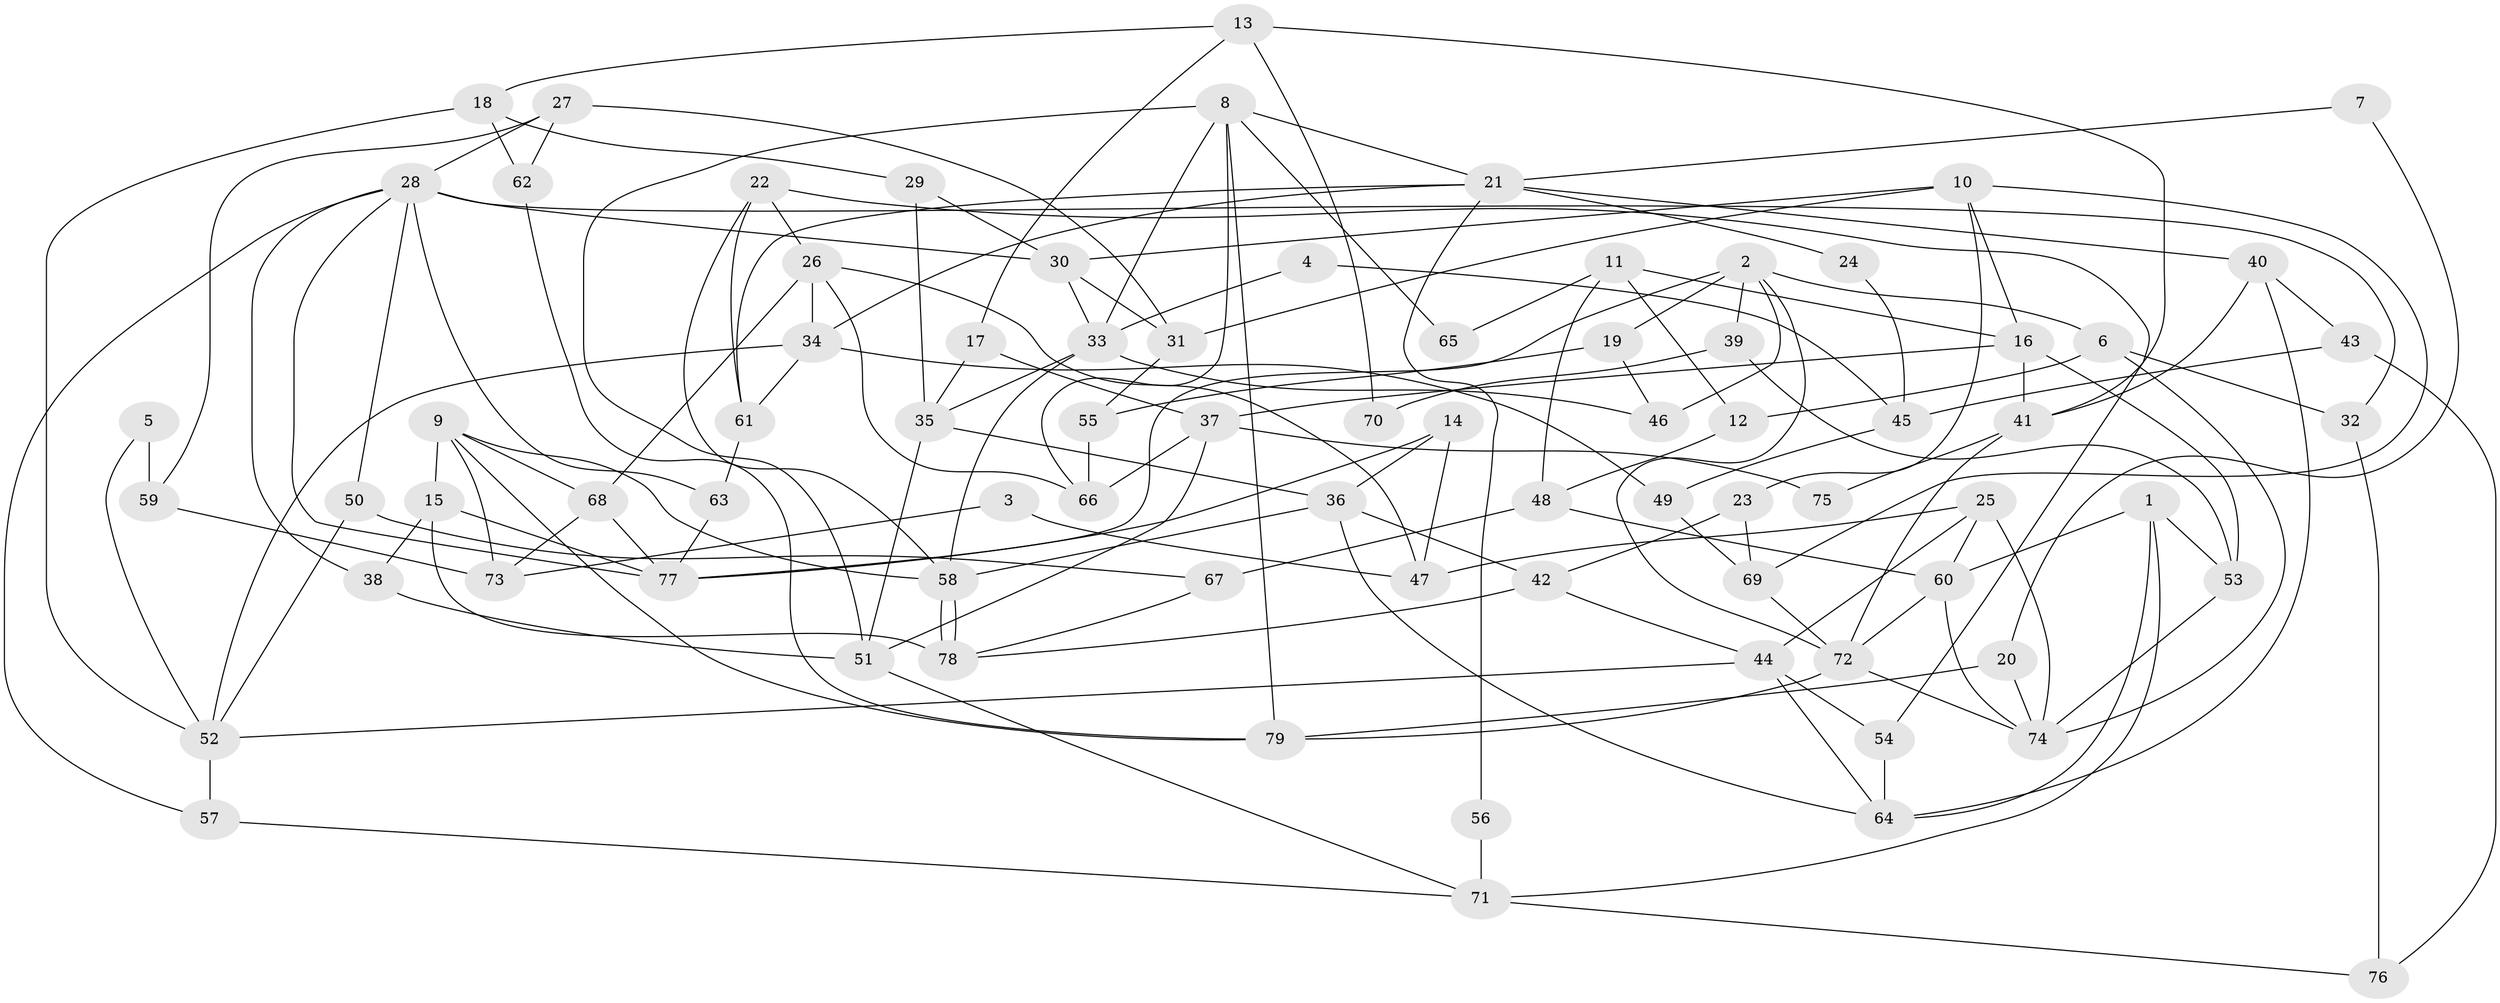 // coarse degree distribution, {3: 0.21739130434782608, 10: 0.043478260869565216, 2: 0.17391304347826086, 14: 0.043478260869565216, 8: 0.08695652173913043, 13: 0.043478260869565216, 6: 0.08695652173913043, 11: 0.043478260869565216, 7: 0.043478260869565216, 5: 0.043478260869565216, 9: 0.043478260869565216, 4: 0.13043478260869565}
// Generated by graph-tools (version 1.1) at 2025/18/03/04/25 18:18:57]
// undirected, 79 vertices, 158 edges
graph export_dot {
graph [start="1"]
  node [color=gray90,style=filled];
  1;
  2;
  3;
  4;
  5;
  6;
  7;
  8;
  9;
  10;
  11;
  12;
  13;
  14;
  15;
  16;
  17;
  18;
  19;
  20;
  21;
  22;
  23;
  24;
  25;
  26;
  27;
  28;
  29;
  30;
  31;
  32;
  33;
  34;
  35;
  36;
  37;
  38;
  39;
  40;
  41;
  42;
  43;
  44;
  45;
  46;
  47;
  48;
  49;
  50;
  51;
  52;
  53;
  54;
  55;
  56;
  57;
  58;
  59;
  60;
  61;
  62;
  63;
  64;
  65;
  66;
  67;
  68;
  69;
  70;
  71;
  72;
  73;
  74;
  75;
  76;
  77;
  78;
  79;
  1 -- 53;
  1 -- 64;
  1 -- 60;
  1 -- 71;
  2 -- 19;
  2 -- 77;
  2 -- 6;
  2 -- 39;
  2 -- 46;
  2 -- 72;
  3 -- 73;
  3 -- 47;
  4 -- 45;
  4 -- 33;
  5 -- 52;
  5 -- 59;
  6 -- 74;
  6 -- 12;
  6 -- 32;
  7 -- 21;
  7 -- 20;
  8 -- 66;
  8 -- 79;
  8 -- 21;
  8 -- 33;
  8 -- 51;
  8 -- 65;
  9 -- 58;
  9 -- 15;
  9 -- 68;
  9 -- 73;
  9 -- 79;
  10 -- 69;
  10 -- 31;
  10 -- 16;
  10 -- 23;
  10 -- 30;
  11 -- 48;
  11 -- 16;
  11 -- 12;
  11 -- 65;
  12 -- 48;
  13 -- 18;
  13 -- 41;
  13 -- 17;
  13 -- 70;
  14 -- 77;
  14 -- 36;
  14 -- 47;
  15 -- 38;
  15 -- 77;
  15 -- 78;
  16 -- 41;
  16 -- 37;
  16 -- 53;
  17 -- 37;
  17 -- 35;
  18 -- 52;
  18 -- 29;
  18 -- 62;
  19 -- 55;
  19 -- 46;
  20 -- 79;
  20 -- 74;
  21 -- 61;
  21 -- 24;
  21 -- 34;
  21 -- 40;
  21 -- 56;
  22 -- 54;
  22 -- 58;
  22 -- 26;
  22 -- 61;
  23 -- 42;
  23 -- 69;
  24 -- 45;
  25 -- 74;
  25 -- 44;
  25 -- 47;
  25 -- 60;
  26 -- 47;
  26 -- 34;
  26 -- 66;
  26 -- 68;
  27 -- 62;
  27 -- 28;
  27 -- 31;
  27 -- 59;
  28 -- 50;
  28 -- 63;
  28 -- 30;
  28 -- 32;
  28 -- 38;
  28 -- 57;
  28 -- 77;
  29 -- 35;
  29 -- 30;
  30 -- 31;
  30 -- 33;
  31 -- 55;
  32 -- 76;
  33 -- 35;
  33 -- 46;
  33 -- 58;
  34 -- 49;
  34 -- 52;
  34 -- 61;
  35 -- 36;
  35 -- 51;
  36 -- 58;
  36 -- 42;
  36 -- 64;
  37 -- 51;
  37 -- 66;
  37 -- 75;
  38 -- 51;
  39 -- 53;
  39 -- 70;
  40 -- 64;
  40 -- 41;
  40 -- 43;
  41 -- 72;
  41 -- 75;
  42 -- 78;
  42 -- 44;
  43 -- 76;
  43 -- 45;
  44 -- 52;
  44 -- 54;
  44 -- 64;
  45 -- 49;
  48 -- 60;
  48 -- 67;
  49 -- 69;
  50 -- 52;
  50 -- 67;
  51 -- 71;
  52 -- 57;
  53 -- 74;
  54 -- 64;
  55 -- 66;
  56 -- 71;
  57 -- 71;
  58 -- 78;
  58 -- 78;
  59 -- 73;
  60 -- 72;
  60 -- 74;
  61 -- 63;
  62 -- 79;
  63 -- 77;
  67 -- 78;
  68 -- 73;
  68 -- 77;
  69 -- 72;
  71 -- 76;
  72 -- 74;
  72 -- 79;
}
